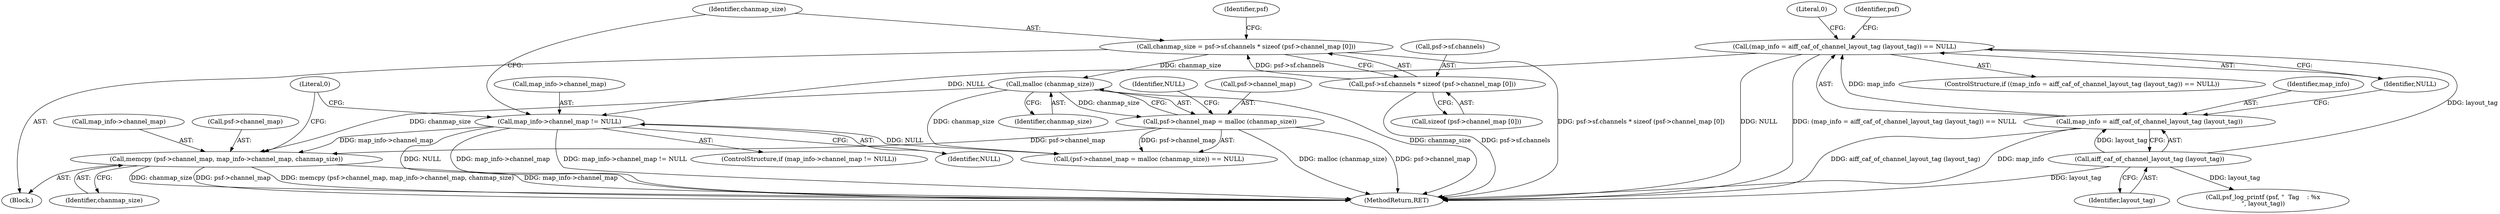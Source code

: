 digraph "1_libsndfile_f833c53cb596e9e1792949f762e0b33661822748@API" {
"1000189" [label="(Call,memcpy (psf->channel_map, map_info->channel_map, chanmap_size))"];
"1000180" [label="(Call,psf->channel_map = malloc (chanmap_size))"];
"1000184" [label="(Call,malloc (chanmap_size))"];
"1000160" [label="(Call,chanmap_size = psf->sf.channels * sizeof (psf->channel_map [0]))"];
"1000162" [label="(Call,psf->sf.channels * sizeof (psf->channel_map [0]))"];
"1000153" [label="(Call,map_info->channel_map != NULL)"];
"1000122" [label="(Call,(map_info = aiff_caf_of_channel_layout_tag (layout_tag)) == NULL)"];
"1000123" [label="(Call,map_info = aiff_caf_of_channel_layout_tag (layout_tag))"];
"1000125" [label="(Call,aiff_caf_of_channel_layout_tag (layout_tag))"];
"1000121" [label="(ControlStructure,if ((map_info = aiff_caf_of_channel_layout_tag (layout_tag)) == NULL))"];
"1000193" [label="(Call,map_info->channel_map)"];
"1000160" [label="(Call,chanmap_size = psf->sf.channels * sizeof (psf->channel_map [0]))"];
"1000153" [label="(Call,map_info->channel_map != NULL)"];
"1000126" [label="(Identifier,layout_tag)"];
"1000185" [label="(Identifier,chanmap_size)"];
"1000157" [label="(Identifier,NULL)"];
"1000179" [label="(Call,(psf->channel_map = malloc (chanmap_size)) == NULL)"];
"1000124" [label="(Identifier,map_info)"];
"1000158" [label="(Block,)"];
"1000130" [label="(Call,psf_log_printf (psf, \"  Tag    : %x\n\", layout_tag))"];
"1000180" [label="(Call,psf->channel_map = malloc (chanmap_size))"];
"1000168" [label="(Call,sizeof (psf->channel_map [0]))"];
"1000196" [label="(Identifier,chanmap_size)"];
"1000162" [label="(Call,psf->sf.channels * sizeof (psf->channel_map [0]))"];
"1000122" [label="(Call,(map_info = aiff_caf_of_channel_layout_tag (layout_tag)) == NULL)"];
"1000129" [label="(Literal,0)"];
"1000198" [label="(Literal,0)"];
"1000176" [label="(Identifier,psf)"];
"1000131" [label="(Identifier,psf)"];
"1000161" [label="(Identifier,chanmap_size)"];
"1000199" [label="(MethodReturn,RET)"];
"1000181" [label="(Call,psf->channel_map)"];
"1000184" [label="(Call,malloc (chanmap_size))"];
"1000163" [label="(Call,psf->sf.channels)"];
"1000127" [label="(Identifier,NULL)"];
"1000154" [label="(Call,map_info->channel_map)"];
"1000123" [label="(Call,map_info = aiff_caf_of_channel_layout_tag (layout_tag))"];
"1000152" [label="(ControlStructure,if (map_info->channel_map != NULL))"];
"1000189" [label="(Call,memcpy (psf->channel_map, map_info->channel_map, chanmap_size))"];
"1000125" [label="(Call,aiff_caf_of_channel_layout_tag (layout_tag))"];
"1000186" [label="(Identifier,NULL)"];
"1000190" [label="(Call,psf->channel_map)"];
"1000189" -> "1000158"  [label="AST: "];
"1000189" -> "1000196"  [label="CFG: "];
"1000190" -> "1000189"  [label="AST: "];
"1000193" -> "1000189"  [label="AST: "];
"1000196" -> "1000189"  [label="AST: "];
"1000198" -> "1000189"  [label="CFG: "];
"1000189" -> "1000199"  [label="DDG: psf->channel_map"];
"1000189" -> "1000199"  [label="DDG: memcpy (psf->channel_map, map_info->channel_map, chanmap_size)"];
"1000189" -> "1000199"  [label="DDG: map_info->channel_map"];
"1000189" -> "1000199"  [label="DDG: chanmap_size"];
"1000180" -> "1000189"  [label="DDG: psf->channel_map"];
"1000153" -> "1000189"  [label="DDG: map_info->channel_map"];
"1000184" -> "1000189"  [label="DDG: chanmap_size"];
"1000180" -> "1000179"  [label="AST: "];
"1000180" -> "1000184"  [label="CFG: "];
"1000181" -> "1000180"  [label="AST: "];
"1000184" -> "1000180"  [label="AST: "];
"1000186" -> "1000180"  [label="CFG: "];
"1000180" -> "1000199"  [label="DDG: malloc (chanmap_size)"];
"1000180" -> "1000199"  [label="DDG: psf->channel_map"];
"1000180" -> "1000179"  [label="DDG: psf->channel_map"];
"1000184" -> "1000180"  [label="DDG: chanmap_size"];
"1000184" -> "1000185"  [label="CFG: "];
"1000185" -> "1000184"  [label="AST: "];
"1000184" -> "1000199"  [label="DDG: chanmap_size"];
"1000184" -> "1000179"  [label="DDG: chanmap_size"];
"1000160" -> "1000184"  [label="DDG: chanmap_size"];
"1000160" -> "1000158"  [label="AST: "];
"1000160" -> "1000162"  [label="CFG: "];
"1000161" -> "1000160"  [label="AST: "];
"1000162" -> "1000160"  [label="AST: "];
"1000176" -> "1000160"  [label="CFG: "];
"1000160" -> "1000199"  [label="DDG: psf->sf.channels * sizeof (psf->channel_map [0])"];
"1000162" -> "1000160"  [label="DDG: psf->sf.channels"];
"1000162" -> "1000168"  [label="CFG: "];
"1000163" -> "1000162"  [label="AST: "];
"1000168" -> "1000162"  [label="AST: "];
"1000162" -> "1000199"  [label="DDG: psf->sf.channels"];
"1000153" -> "1000152"  [label="AST: "];
"1000153" -> "1000157"  [label="CFG: "];
"1000154" -> "1000153"  [label="AST: "];
"1000157" -> "1000153"  [label="AST: "];
"1000161" -> "1000153"  [label="CFG: "];
"1000198" -> "1000153"  [label="CFG: "];
"1000153" -> "1000199"  [label="DDG: NULL"];
"1000153" -> "1000199"  [label="DDG: map_info->channel_map"];
"1000153" -> "1000199"  [label="DDG: map_info->channel_map != NULL"];
"1000122" -> "1000153"  [label="DDG: NULL"];
"1000153" -> "1000179"  [label="DDG: NULL"];
"1000122" -> "1000121"  [label="AST: "];
"1000122" -> "1000127"  [label="CFG: "];
"1000123" -> "1000122"  [label="AST: "];
"1000127" -> "1000122"  [label="AST: "];
"1000129" -> "1000122"  [label="CFG: "];
"1000131" -> "1000122"  [label="CFG: "];
"1000122" -> "1000199"  [label="DDG: NULL"];
"1000122" -> "1000199"  [label="DDG: (map_info = aiff_caf_of_channel_layout_tag (layout_tag)) == NULL"];
"1000123" -> "1000122"  [label="DDG: map_info"];
"1000125" -> "1000122"  [label="DDG: layout_tag"];
"1000123" -> "1000125"  [label="CFG: "];
"1000124" -> "1000123"  [label="AST: "];
"1000125" -> "1000123"  [label="AST: "];
"1000127" -> "1000123"  [label="CFG: "];
"1000123" -> "1000199"  [label="DDG: aiff_caf_of_channel_layout_tag (layout_tag)"];
"1000123" -> "1000199"  [label="DDG: map_info"];
"1000125" -> "1000123"  [label="DDG: layout_tag"];
"1000125" -> "1000126"  [label="CFG: "];
"1000126" -> "1000125"  [label="AST: "];
"1000125" -> "1000199"  [label="DDG: layout_tag"];
"1000125" -> "1000130"  [label="DDG: layout_tag"];
}
